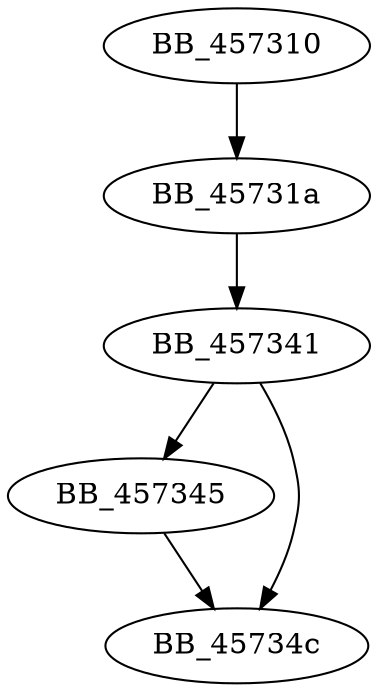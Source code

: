 DiGraph sub_457310{
BB_457310->BB_45731a
BB_45731a->BB_457341
BB_457341->BB_457345
BB_457341->BB_45734c
BB_457345->BB_45734c
}
